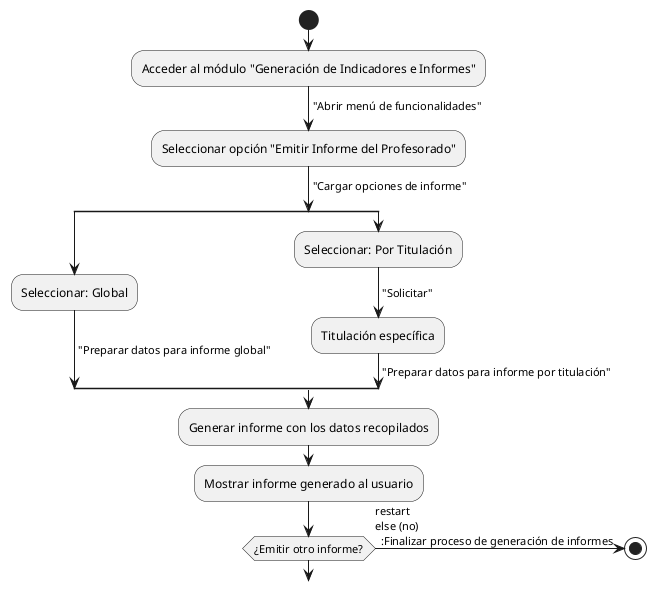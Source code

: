 @startuml
start
:Acceder al módulo "Generación de Indicadores e Informes";
-> "Abrir menú de funcionalidades";
:Seleccionar opción "Emitir Informe del Profesorado";
-> "Cargar opciones de informe";

split
  :Seleccionar: Global;
  -> "Preparar datos para informe global";
split again
  :Seleccionar: Por Titulación;
  ->"Solicitar"; 
  :Titulación específica;
  -> "Preparar datos para informe por titulación";
endsplit

:Generar informe con los datos recopilados;
:Mostrar informe generado al usuario;

if (¿Emitir otro informe?) then (sí)
  -> "Reiniciar proceso";
  -> restart
else (no)
  :Finalizar proceso de generación de informes;
  stop
endif
@enduml
